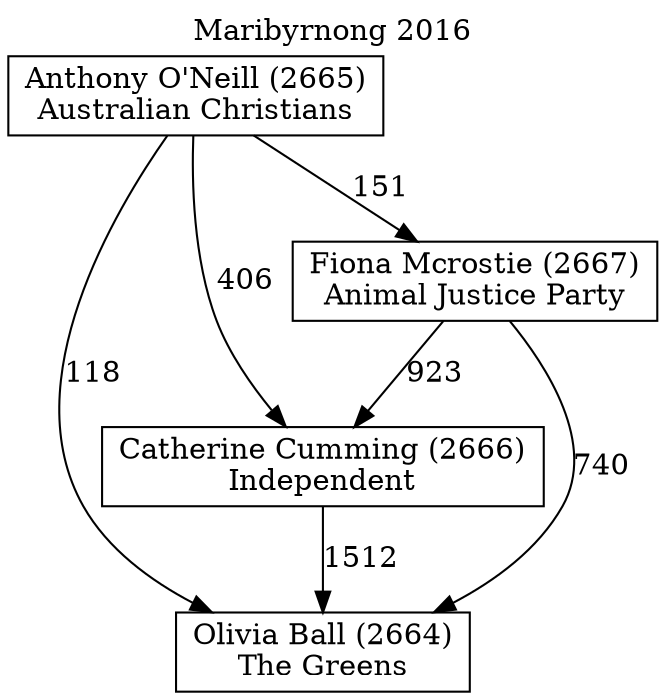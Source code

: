 // House preference flow
digraph "Olivia Ball (2664)_Maribyrnong_2016" {
	graph [label="Maribyrnong 2016" labelloc=t mclimit=10]
	node [shape=box]
	"Catherine Cumming (2666)" [label="Catherine Cumming (2666)
Independent"]
	"Olivia Ball (2664)" [label="Olivia Ball (2664)
The Greens"]
	"Fiona Mcrostie (2667)" [label="Fiona Mcrostie (2667)
Animal Justice Party"]
	"Anthony O'Neill (2665)" [label="Anthony O'Neill (2665)
Australian Christians"]
	"Anthony O'Neill (2665)" -> "Catherine Cumming (2666)" [label=406]
	"Fiona Mcrostie (2667)" -> "Olivia Ball (2664)" [label=740]
	"Anthony O'Neill (2665)" -> "Fiona Mcrostie (2667)" [label=151]
	"Catherine Cumming (2666)" -> "Olivia Ball (2664)" [label=1512]
	"Anthony O'Neill (2665)" -> "Olivia Ball (2664)" [label=118]
	"Fiona Mcrostie (2667)" -> "Catherine Cumming (2666)" [label=923]
}
